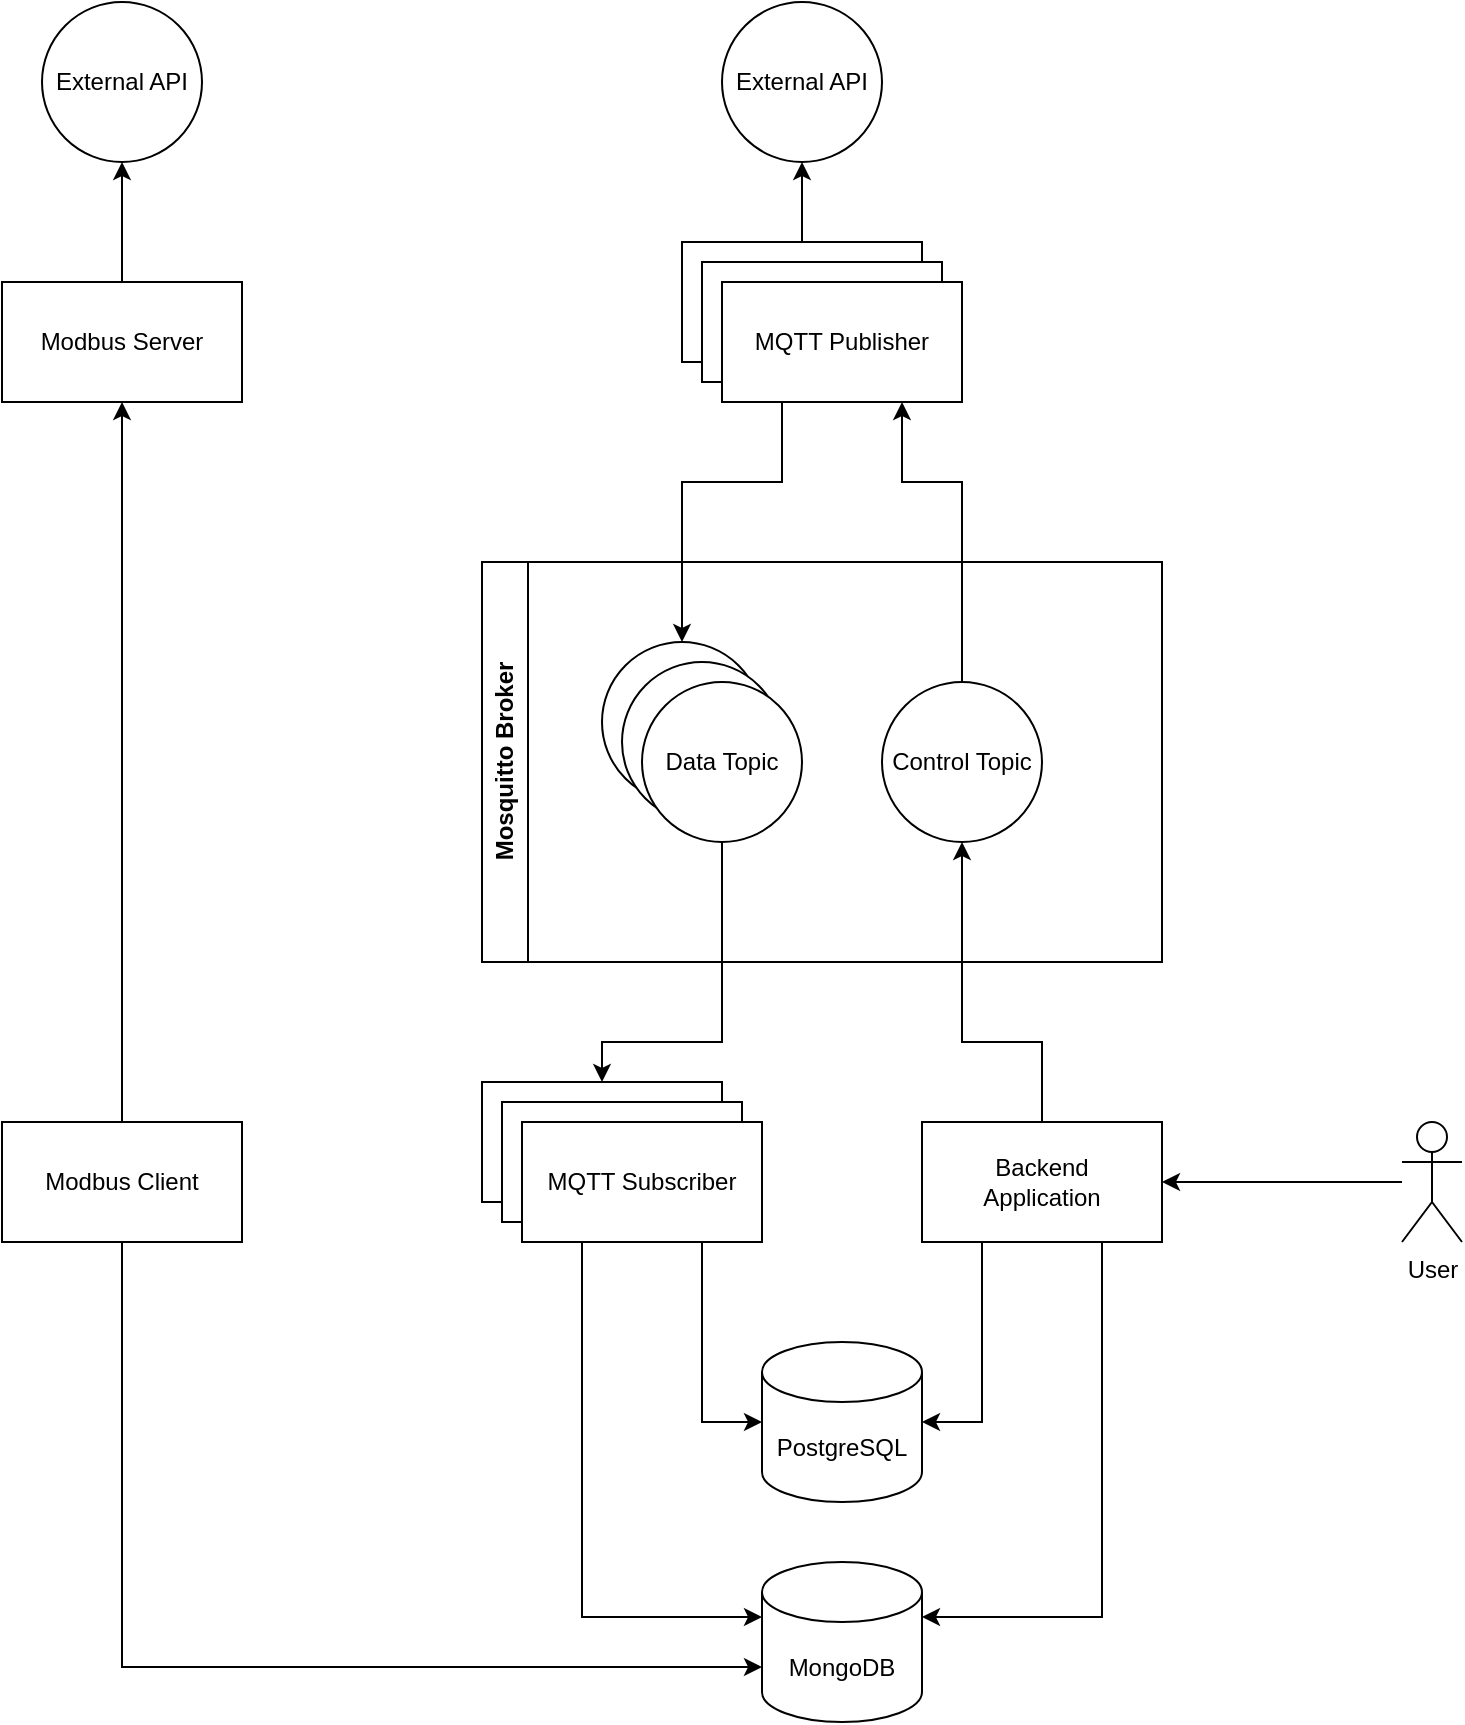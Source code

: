 <mxfile version="24.8.3">
  <diagram name="Page-1" id="0k2K_3Fhvq43e8RCrEBm">
    <mxGraphModel dx="2074" dy="1155" grid="1" gridSize="10" guides="1" tooltips="1" connect="1" arrows="1" fold="1" page="1" pageScale="1" pageWidth="850" pageHeight="1100" math="0" shadow="0">
      <root>
        <mxCell id="0" />
        <mxCell id="1" parent="0" />
        <mxCell id="IxABN9Fnr5IGNhCVwD_Z-1" value="MongoDB" style="shape=cylinder3;whiteSpace=wrap;html=1;boundedLbl=1;backgroundOutline=1;size=15;" parent="1" vertex="1">
          <mxGeometry x="480" y="780" width="80" height="80" as="geometry" />
        </mxCell>
        <mxCell id="IxABN9Fnr5IGNhCVwD_Z-2" value="&lt;span lang=&quot;en&quot; class=&quot;BxUVEf ILfuVd&quot;&gt;&lt;span class=&quot;hgKElc&quot;&gt;PostgreSQL&lt;/span&gt;&lt;/span&gt;" style="shape=cylinder3;whiteSpace=wrap;html=1;boundedLbl=1;backgroundOutline=1;size=15;" parent="1" vertex="1">
          <mxGeometry x="480" y="670" width="80" height="80" as="geometry" />
        </mxCell>
        <mxCell id="IxABN9Fnr5IGNhCVwD_Z-21" style="edgeStyle=orthogonalEdgeStyle;rounded=0;orthogonalLoop=1;jettySize=auto;html=1;entryX=0.5;entryY=1;entryDx=0;entryDy=0;" parent="1" source="IxABN9Fnr5IGNhCVwD_Z-3" target="IxABN9Fnr5IGNhCVwD_Z-12" edge="1">
          <mxGeometry relative="1" as="geometry">
            <Array as="points">
              <mxPoint x="620" y="520" />
              <mxPoint x="580" y="520" />
            </Array>
          </mxGeometry>
        </mxCell>
        <mxCell id="IxABN9Fnr5IGNhCVwD_Z-3" value="&lt;div&gt;Backend&lt;/div&gt;&lt;div&gt;Application&lt;/div&gt;" style="rounded=0;whiteSpace=wrap;html=1;" parent="1" vertex="1">
          <mxGeometry x="560" y="560" width="120" height="60" as="geometry" />
        </mxCell>
        <mxCell id="IxABN9Fnr5IGNhCVwD_Z-25" value="Mosquitto Broker" style="swimlane;horizontal=0;whiteSpace=wrap;html=1;" parent="1" vertex="1">
          <mxGeometry x="340" y="280" width="340" height="200" as="geometry" />
        </mxCell>
        <mxCell id="IxABN9Fnr5IGNhCVwD_Z-12" value="Control Topic" style="ellipse;whiteSpace=wrap;html=1;aspect=fixed;" parent="IxABN9Fnr5IGNhCVwD_Z-25" vertex="1">
          <mxGeometry x="200" y="60" width="80" height="80" as="geometry" />
        </mxCell>
        <mxCell id="IxABN9Fnr5IGNhCVwD_Z-58" value="" style="ellipse;whiteSpace=wrap;html=1;aspect=fixed;" parent="IxABN9Fnr5IGNhCVwD_Z-25" vertex="1">
          <mxGeometry x="60" y="40" width="80" height="80" as="geometry" />
        </mxCell>
        <mxCell id="IxABN9Fnr5IGNhCVwD_Z-59" value="" style="ellipse;whiteSpace=wrap;html=1;aspect=fixed;" parent="IxABN9Fnr5IGNhCVwD_Z-25" vertex="1">
          <mxGeometry x="70" y="50" width="80" height="80" as="geometry" />
        </mxCell>
        <mxCell id="IxABN9Fnr5IGNhCVwD_Z-11" value="Data Topic" style="ellipse;whiteSpace=wrap;html=1;aspect=fixed;" parent="IxABN9Fnr5IGNhCVwD_Z-25" vertex="1">
          <mxGeometry x="80" y="60" width="80" height="80" as="geometry" />
        </mxCell>
        <mxCell id="IxABN9Fnr5IGNhCVwD_Z-28" value="External API" style="ellipse;whiteSpace=wrap;html=1;aspect=fixed;" parent="1" vertex="1">
          <mxGeometry x="460" width="80" height="80" as="geometry" />
        </mxCell>
        <mxCell id="IxABN9Fnr5IGNhCVwD_Z-30" style="edgeStyle=orthogonalEdgeStyle;rounded=0;orthogonalLoop=1;jettySize=auto;html=1;entryX=0.75;entryY=1;entryDx=0;entryDy=0;" parent="1" source="IxABN9Fnr5IGNhCVwD_Z-12" target="IxABN9Fnr5IGNhCVwD_Z-4" edge="1">
          <mxGeometry relative="1" as="geometry">
            <Array as="points">
              <mxPoint x="580" y="240" />
              <mxPoint x="550" y="240" />
            </Array>
          </mxGeometry>
        </mxCell>
        <mxCell id="IxABN9Fnr5IGNhCVwD_Z-41" style="edgeStyle=orthogonalEdgeStyle;rounded=0;orthogonalLoop=1;jettySize=auto;html=1;exitX=0.25;exitY=1;exitDx=0;exitDy=0;entryX=1;entryY=0.5;entryDx=0;entryDy=0;entryPerimeter=0;" parent="1" source="IxABN9Fnr5IGNhCVwD_Z-3" target="IxABN9Fnr5IGNhCVwD_Z-2" edge="1">
          <mxGeometry relative="1" as="geometry" />
        </mxCell>
        <mxCell id="IxABN9Fnr5IGNhCVwD_Z-42" style="edgeStyle=orthogonalEdgeStyle;rounded=0;orthogonalLoop=1;jettySize=auto;html=1;exitX=0.75;exitY=1;exitDx=0;exitDy=0;entryX=1;entryY=0;entryDx=0;entryDy=27.5;entryPerimeter=0;" parent="1" source="IxABN9Fnr5IGNhCVwD_Z-3" target="IxABN9Fnr5IGNhCVwD_Z-1" edge="1">
          <mxGeometry relative="1" as="geometry" />
        </mxCell>
        <mxCell id="IxABN9Fnr5IGNhCVwD_Z-43" style="edgeStyle=orthogonalEdgeStyle;rounded=0;orthogonalLoop=1;jettySize=auto;html=1;exitX=0.75;exitY=1;exitDx=0;exitDy=0;entryX=0;entryY=0.5;entryDx=0;entryDy=0;entryPerimeter=0;" parent="1" source="IxABN9Fnr5IGNhCVwD_Z-5" target="IxABN9Fnr5IGNhCVwD_Z-2" edge="1">
          <mxGeometry relative="1" as="geometry" />
        </mxCell>
        <mxCell id="IxABN9Fnr5IGNhCVwD_Z-44" style="edgeStyle=orthogonalEdgeStyle;rounded=0;orthogonalLoop=1;jettySize=auto;html=1;exitX=0.25;exitY=1;exitDx=0;exitDy=0;entryX=0;entryY=0;entryDx=0;entryDy=27.5;entryPerimeter=0;" parent="1" source="IxABN9Fnr5IGNhCVwD_Z-5" target="IxABN9Fnr5IGNhCVwD_Z-1" edge="1">
          <mxGeometry relative="1" as="geometry" />
        </mxCell>
        <mxCell id="IxABN9Fnr5IGNhCVwD_Z-45" value="External API" style="ellipse;whiteSpace=wrap;html=1;aspect=fixed;" parent="1" vertex="1">
          <mxGeometry x="120" width="80" height="80" as="geometry" />
        </mxCell>
        <mxCell id="IxABN9Fnr5IGNhCVwD_Z-47" style="edgeStyle=orthogonalEdgeStyle;rounded=0;orthogonalLoop=1;jettySize=auto;html=1;entryX=0.5;entryY=1;entryDx=0;entryDy=0;" parent="1" source="IxABN9Fnr5IGNhCVwD_Z-46" target="IxABN9Fnr5IGNhCVwD_Z-45" edge="1">
          <mxGeometry relative="1" as="geometry" />
        </mxCell>
        <mxCell id="IxABN9Fnr5IGNhCVwD_Z-46" value="&lt;div&gt;Modbus Server&lt;br&gt;&lt;/div&gt;" style="rounded=0;whiteSpace=wrap;html=1;" parent="1" vertex="1">
          <mxGeometry x="100" y="140" width="120" height="60" as="geometry" />
        </mxCell>
        <mxCell id="IxABN9Fnr5IGNhCVwD_Z-51" style="edgeStyle=orthogonalEdgeStyle;rounded=0;orthogonalLoop=1;jettySize=auto;html=1;entryX=0.5;entryY=1;entryDx=0;entryDy=0;" parent="1" source="IxABN9Fnr5IGNhCVwD_Z-48" target="IxABN9Fnr5IGNhCVwD_Z-46" edge="1">
          <mxGeometry relative="1" as="geometry" />
        </mxCell>
        <mxCell id="IxABN9Fnr5IGNhCVwD_Z-48" value="&lt;div&gt;Modbus Client&lt;br&gt;&lt;/div&gt;" style="rounded=0;whiteSpace=wrap;html=1;" parent="1" vertex="1">
          <mxGeometry x="100" y="560" width="120" height="60" as="geometry" />
        </mxCell>
        <mxCell id="IxABN9Fnr5IGNhCVwD_Z-49" style="edgeStyle=orthogonalEdgeStyle;rounded=0;orthogonalLoop=1;jettySize=auto;html=1;entryX=0;entryY=0;entryDx=0;entryDy=52.5;entryPerimeter=0;exitX=0.5;exitY=1;exitDx=0;exitDy=0;" parent="1" source="IxABN9Fnr5IGNhCVwD_Z-48" target="IxABN9Fnr5IGNhCVwD_Z-1" edge="1">
          <mxGeometry relative="1" as="geometry" />
        </mxCell>
        <mxCell id="IxABN9Fnr5IGNhCVwD_Z-53" style="edgeStyle=orthogonalEdgeStyle;rounded=0;orthogonalLoop=1;jettySize=auto;html=1;entryX=1;entryY=0.5;entryDx=0;entryDy=0;" parent="1" source="IxABN9Fnr5IGNhCVwD_Z-52" target="IxABN9Fnr5IGNhCVwD_Z-3" edge="1">
          <mxGeometry relative="1" as="geometry" />
        </mxCell>
        <mxCell id="IxABN9Fnr5IGNhCVwD_Z-52" value="User" style="shape=umlActor;verticalLabelPosition=bottom;verticalAlign=top;html=1;outlineConnect=0;" parent="1" vertex="1">
          <mxGeometry x="800" y="560" width="30" height="60" as="geometry" />
        </mxCell>
        <mxCell id="IxABN9Fnr5IGNhCVwD_Z-61" style="edgeStyle=orthogonalEdgeStyle;rounded=0;orthogonalLoop=1;jettySize=auto;html=1;entryX=0.5;entryY=1;entryDx=0;entryDy=0;" parent="1" source="IxABN9Fnr5IGNhCVwD_Z-54" target="IxABN9Fnr5IGNhCVwD_Z-28" edge="1">
          <mxGeometry relative="1" as="geometry" />
        </mxCell>
        <mxCell id="IxABN9Fnr5IGNhCVwD_Z-54" value="&lt;div&gt;MQTT Publisher&lt;/div&gt;" style="rounded=0;whiteSpace=wrap;html=1;" parent="1" vertex="1">
          <mxGeometry x="440" y="120" width="120" height="60" as="geometry" />
        </mxCell>
        <mxCell id="IxABN9Fnr5IGNhCVwD_Z-55" value="&lt;div&gt;MQTT Publisher&lt;/div&gt;" style="rounded=0;whiteSpace=wrap;html=1;" parent="1" vertex="1">
          <mxGeometry x="450" y="130" width="120" height="60" as="geometry" />
        </mxCell>
        <mxCell id="IxABN9Fnr5IGNhCVwD_Z-4" value="&lt;div&gt;MQTT Publisher&lt;/div&gt;" style="rounded=0;whiteSpace=wrap;html=1;" parent="1" vertex="1">
          <mxGeometry x="460" y="140" width="120" height="60" as="geometry" />
        </mxCell>
        <mxCell id="IxABN9Fnr5IGNhCVwD_Z-56" value="&lt;div&gt;MQTT Subscriber&lt;/div&gt;" style="rounded=0;whiteSpace=wrap;html=1;" parent="1" vertex="1">
          <mxGeometry x="340" y="540" width="120" height="60" as="geometry" />
        </mxCell>
        <mxCell id="IxABN9Fnr5IGNhCVwD_Z-57" value="&lt;div&gt;MQTT Subscriber&lt;/div&gt;" style="rounded=0;whiteSpace=wrap;html=1;" parent="1" vertex="1">
          <mxGeometry x="350" y="550" width="120" height="60" as="geometry" />
        </mxCell>
        <mxCell id="IxABN9Fnr5IGNhCVwD_Z-5" value="&lt;div&gt;MQTT Subscriber&lt;/div&gt;" style="rounded=0;whiteSpace=wrap;html=1;" parent="1" vertex="1">
          <mxGeometry x="360" y="560" width="120" height="60" as="geometry" />
        </mxCell>
        <mxCell id="IxABN9Fnr5IGNhCVwD_Z-29" style="edgeStyle=orthogonalEdgeStyle;rounded=0;orthogonalLoop=1;jettySize=auto;html=1;entryX=0.5;entryY=0;entryDx=0;entryDy=0;" parent="1" source="IxABN9Fnr5IGNhCVwD_Z-11" target="IxABN9Fnr5IGNhCVwD_Z-56" edge="1">
          <mxGeometry relative="1" as="geometry">
            <Array as="points">
              <mxPoint x="460" y="520" />
              <mxPoint x="400" y="520" />
            </Array>
          </mxGeometry>
        </mxCell>
        <mxCell id="IxABN9Fnr5IGNhCVwD_Z-36" style="edgeStyle=orthogonalEdgeStyle;rounded=0;orthogonalLoop=1;jettySize=auto;html=1;exitX=0.25;exitY=1;exitDx=0;exitDy=0;entryX=0.5;entryY=0;entryDx=0;entryDy=0;" parent="1" source="IxABN9Fnr5IGNhCVwD_Z-4" target="IxABN9Fnr5IGNhCVwD_Z-58" edge="1">
          <mxGeometry relative="1" as="geometry">
            <Array as="points">
              <mxPoint x="490" y="240" />
              <mxPoint x="440" y="240" />
            </Array>
          </mxGeometry>
        </mxCell>
      </root>
    </mxGraphModel>
  </diagram>
</mxfile>
